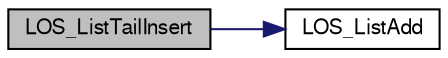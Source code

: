 digraph G
{
  bgcolor="transparent";
  edge [fontname="FreeSans",fontsize="10",labelfontname="FreeSans",labelfontsize="10"];
  node [fontname="FreeSans",fontsize="10",shape=record];
  rankdir=LR;
  Node1 [label="LOS_ListTailInsert",height=0.2,width=0.4,color="black", fillcolor="grey75", style="filled" fontcolor="black"];
  Node1 -> Node2 [color="midnightblue",fontsize="10",style="solid",fontname="FreeSans"];
  Node2 [label="LOS_ListAdd",height=0.2,width=0.4,color="black",URL="$a00062_ga53b6ead35901890695572da003a859b.html#ga53b6ead35901890695572da003a859b",tooltip="Insert a new node to a doubly linked list."];
}

